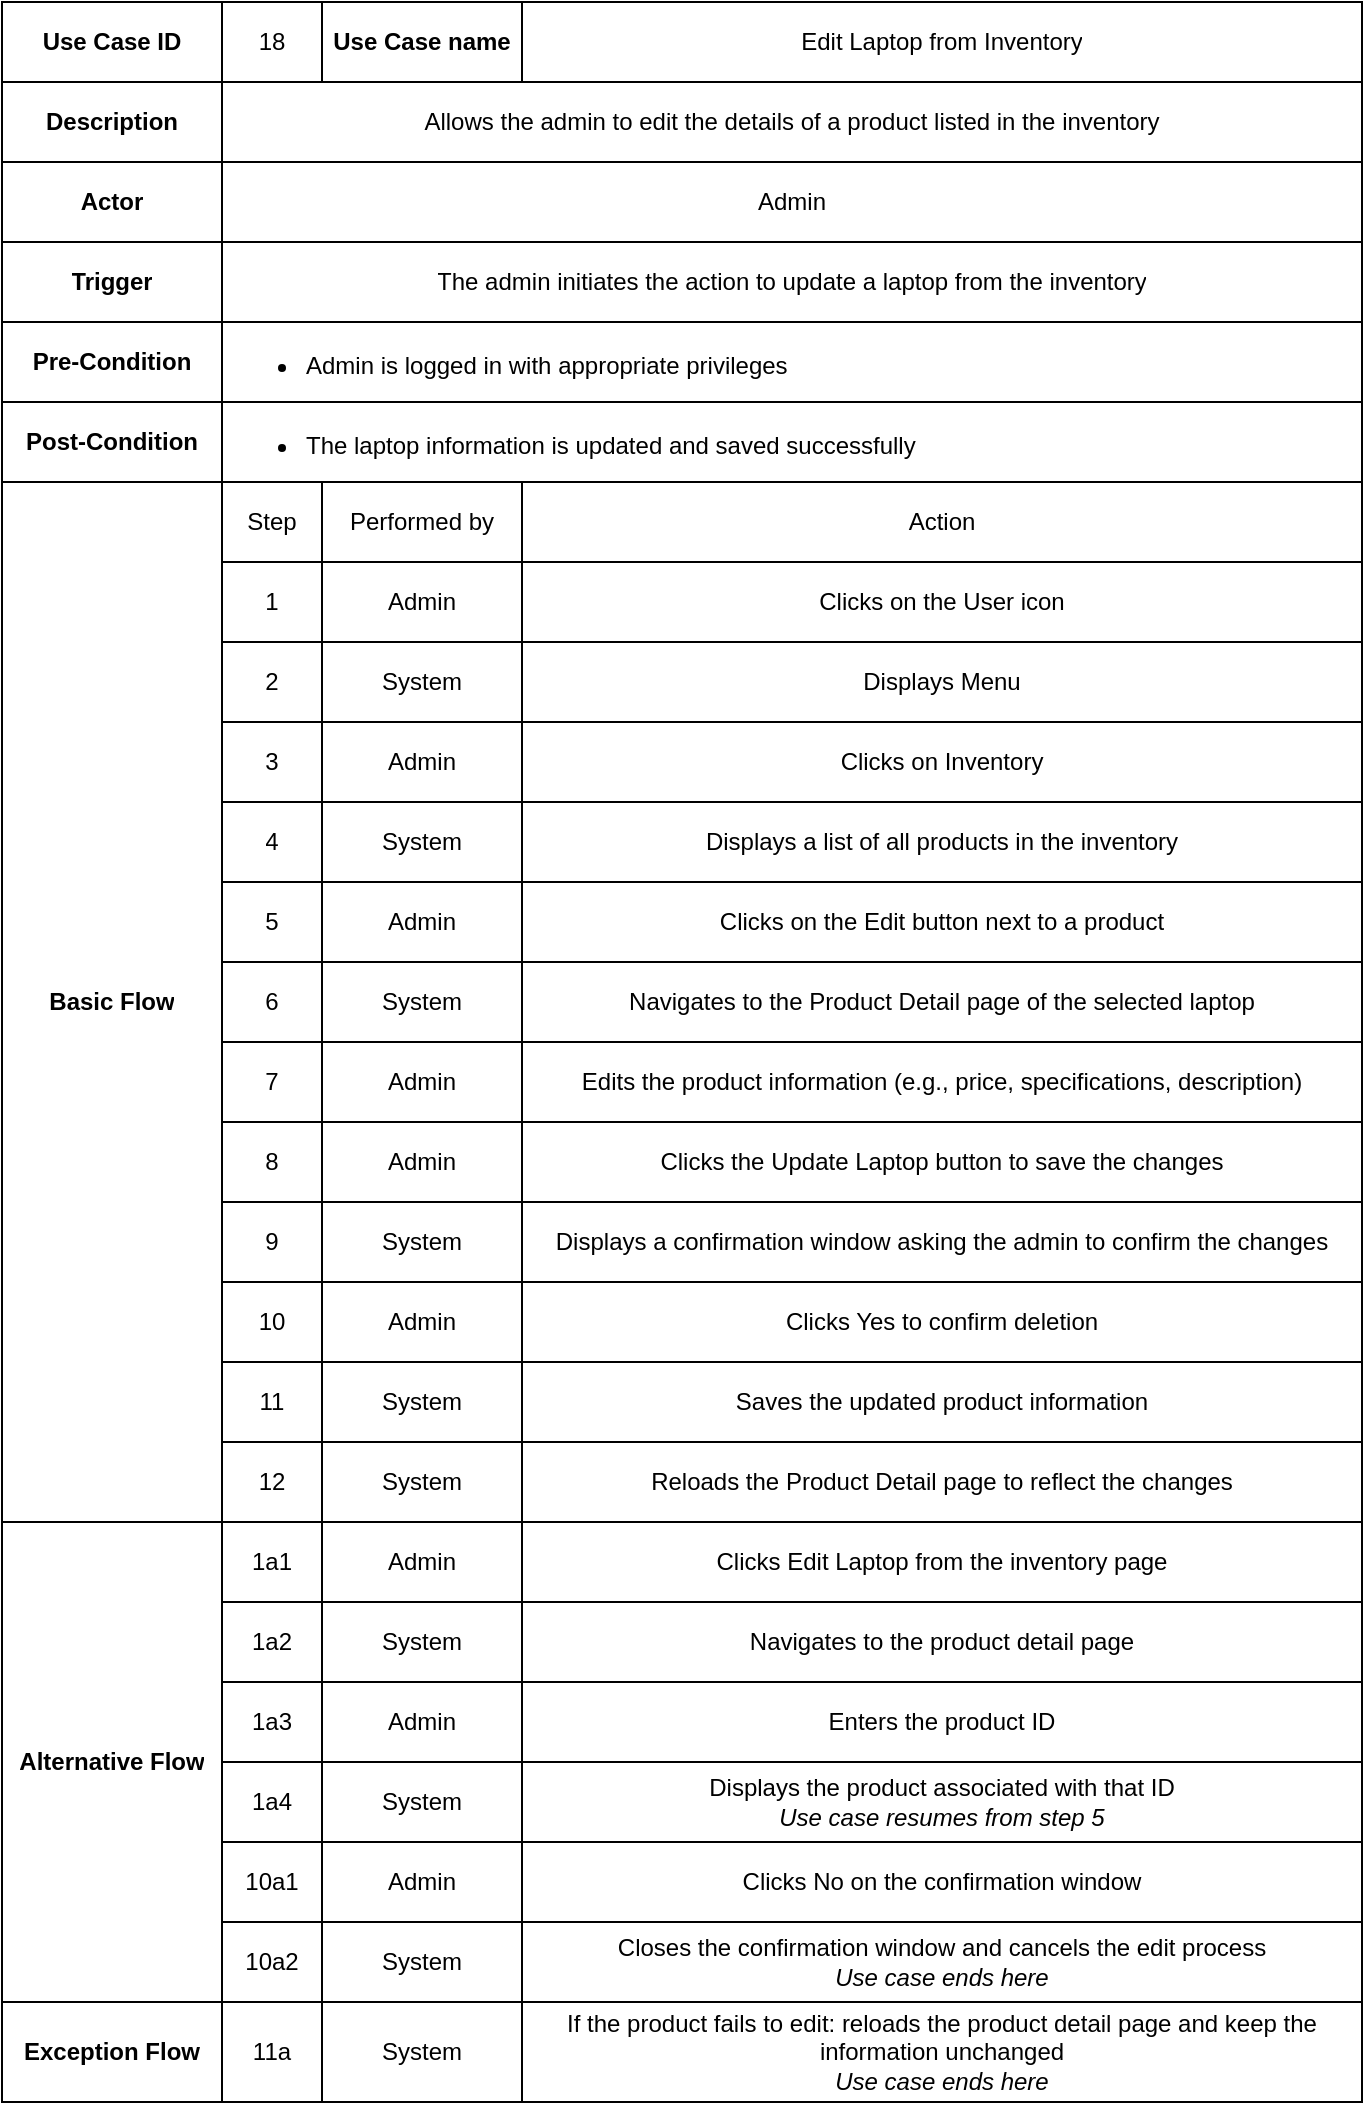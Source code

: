 <mxfile version="27.0.2">
  <diagram name="Page-1" id="t0oPoA8JW2VqA-yJJ_0l">
    <mxGraphModel dx="806" dy="483" grid="1" gridSize="10" guides="1" tooltips="1" connect="1" arrows="1" fold="1" page="1" pageScale="1" pageWidth="850" pageHeight="1100" math="0" shadow="0">
      <root>
        <mxCell id="0" />
        <mxCell id="1" parent="0" />
        <mxCell id="TJ8h7UZi5Kc5QOQq1z57-1" value="" style="shape=table;startSize=0;container=1;collapsible=0;childLayout=tableLayout;fontStyle=0" vertex="1" parent="1">
          <mxGeometry x="85" y="120" width="680" height="1050" as="geometry" />
        </mxCell>
        <mxCell id="TJ8h7UZi5Kc5QOQq1z57-2" value="" style="shape=tableRow;horizontal=0;startSize=0;swimlaneHead=0;swimlaneBody=0;strokeColor=inherit;top=0;left=0;bottom=0;right=0;collapsible=0;dropTarget=0;fillColor=none;points=[[0,0.5],[1,0.5]];portConstraint=eastwest;" vertex="1" parent="TJ8h7UZi5Kc5QOQq1z57-1">
          <mxGeometry width="680" height="40" as="geometry" />
        </mxCell>
        <mxCell id="TJ8h7UZi5Kc5QOQq1z57-3" value="Use Case ID" style="shape=partialRectangle;html=1;whiteSpace=wrap;connectable=0;strokeColor=inherit;overflow=hidden;fillColor=none;top=0;left=0;bottom=0;right=0;pointerEvents=1;fontStyle=1" vertex="1" parent="TJ8h7UZi5Kc5QOQq1z57-2">
          <mxGeometry width="110" height="40" as="geometry">
            <mxRectangle width="110" height="40" as="alternateBounds" />
          </mxGeometry>
        </mxCell>
        <mxCell id="TJ8h7UZi5Kc5QOQq1z57-4" value="18" style="shape=partialRectangle;html=1;whiteSpace=wrap;connectable=0;strokeColor=inherit;overflow=hidden;fillColor=none;top=0;left=0;bottom=0;right=0;pointerEvents=1;" vertex="1" parent="TJ8h7UZi5Kc5QOQq1z57-2">
          <mxGeometry x="110" width="50" height="40" as="geometry">
            <mxRectangle width="50" height="40" as="alternateBounds" />
          </mxGeometry>
        </mxCell>
        <mxCell id="TJ8h7UZi5Kc5QOQq1z57-5" value="Use Case name" style="shape=partialRectangle;html=1;whiteSpace=wrap;connectable=0;strokeColor=inherit;overflow=hidden;fillColor=none;top=0;left=0;bottom=0;right=0;pointerEvents=1;fontStyle=1" vertex="1" parent="TJ8h7UZi5Kc5QOQq1z57-2">
          <mxGeometry x="160" width="100" height="40" as="geometry">
            <mxRectangle width="100" height="40" as="alternateBounds" />
          </mxGeometry>
        </mxCell>
        <mxCell id="TJ8h7UZi5Kc5QOQq1z57-6" value="Edit Laptop from Inventory" style="shape=partialRectangle;html=1;whiteSpace=wrap;connectable=0;strokeColor=inherit;overflow=hidden;fillColor=none;top=0;left=0;bottom=0;right=0;pointerEvents=1;" vertex="1" parent="TJ8h7UZi5Kc5QOQq1z57-2">
          <mxGeometry x="260" width="420" height="40" as="geometry">
            <mxRectangle width="420" height="40" as="alternateBounds" />
          </mxGeometry>
        </mxCell>
        <mxCell id="TJ8h7UZi5Kc5QOQq1z57-7" style="shape=tableRow;horizontal=0;startSize=0;swimlaneHead=0;swimlaneBody=0;strokeColor=inherit;top=0;left=0;bottom=0;right=0;collapsible=0;dropTarget=0;fillColor=none;points=[[0,0.5],[1,0.5]];portConstraint=eastwest;" vertex="1" parent="TJ8h7UZi5Kc5QOQq1z57-1">
          <mxGeometry y="40" width="680" height="40" as="geometry" />
        </mxCell>
        <mxCell id="TJ8h7UZi5Kc5QOQq1z57-8" value="Description" style="shape=partialRectangle;html=1;whiteSpace=wrap;connectable=0;strokeColor=inherit;overflow=hidden;fillColor=none;top=0;left=0;bottom=0;right=0;pointerEvents=1;fontStyle=1" vertex="1" parent="TJ8h7UZi5Kc5QOQq1z57-7">
          <mxGeometry width="110" height="40" as="geometry">
            <mxRectangle width="110" height="40" as="alternateBounds" />
          </mxGeometry>
        </mxCell>
        <mxCell id="TJ8h7UZi5Kc5QOQq1z57-9" value="Allows the admin to edit the details of a product listed in the inventory" style="shape=partialRectangle;html=1;whiteSpace=wrap;connectable=0;strokeColor=inherit;overflow=hidden;fillColor=none;top=0;left=0;bottom=0;right=0;pointerEvents=1;rowspan=1;colspan=3;" vertex="1" parent="TJ8h7UZi5Kc5QOQq1z57-7">
          <mxGeometry x="110" width="570" height="40" as="geometry">
            <mxRectangle width="50" height="40" as="alternateBounds" />
          </mxGeometry>
        </mxCell>
        <mxCell id="TJ8h7UZi5Kc5QOQq1z57-10" style="shape=partialRectangle;html=1;whiteSpace=wrap;connectable=0;strokeColor=inherit;overflow=hidden;fillColor=none;top=0;left=0;bottom=0;right=0;pointerEvents=1;" vertex="1" visible="0" parent="TJ8h7UZi5Kc5QOQq1z57-7">
          <mxGeometry x="160" width="100" height="40" as="geometry">
            <mxRectangle width="100" height="40" as="alternateBounds" />
          </mxGeometry>
        </mxCell>
        <mxCell id="TJ8h7UZi5Kc5QOQq1z57-11" style="shape=partialRectangle;html=1;whiteSpace=wrap;connectable=0;strokeColor=inherit;overflow=hidden;fillColor=none;top=0;left=0;bottom=0;right=0;pointerEvents=1;" vertex="1" visible="0" parent="TJ8h7UZi5Kc5QOQq1z57-7">
          <mxGeometry x="260" width="420" height="40" as="geometry">
            <mxRectangle width="420" height="40" as="alternateBounds" />
          </mxGeometry>
        </mxCell>
        <mxCell id="TJ8h7UZi5Kc5QOQq1z57-12" value="" style="shape=tableRow;horizontal=0;startSize=0;swimlaneHead=0;swimlaneBody=0;strokeColor=inherit;top=0;left=0;bottom=0;right=0;collapsible=0;dropTarget=0;fillColor=none;points=[[0,0.5],[1,0.5]];portConstraint=eastwest;" vertex="1" parent="TJ8h7UZi5Kc5QOQq1z57-1">
          <mxGeometry y="80" width="680" height="40" as="geometry" />
        </mxCell>
        <mxCell id="TJ8h7UZi5Kc5QOQq1z57-13" value="Actor" style="shape=partialRectangle;html=1;whiteSpace=wrap;connectable=0;strokeColor=inherit;overflow=hidden;fillColor=none;top=0;left=0;bottom=0;right=0;pointerEvents=1;fontStyle=1" vertex="1" parent="TJ8h7UZi5Kc5QOQq1z57-12">
          <mxGeometry width="110" height="40" as="geometry">
            <mxRectangle width="110" height="40" as="alternateBounds" />
          </mxGeometry>
        </mxCell>
        <mxCell id="TJ8h7UZi5Kc5QOQq1z57-14" value="Admin" style="shape=partialRectangle;html=1;whiteSpace=wrap;connectable=0;strokeColor=inherit;overflow=hidden;fillColor=none;top=0;left=0;bottom=0;right=0;pointerEvents=1;rowspan=1;colspan=3;" vertex="1" parent="TJ8h7UZi5Kc5QOQq1z57-12">
          <mxGeometry x="110" width="570" height="40" as="geometry">
            <mxRectangle width="50" height="40" as="alternateBounds" />
          </mxGeometry>
        </mxCell>
        <mxCell id="TJ8h7UZi5Kc5QOQq1z57-15" value="" style="shape=partialRectangle;html=1;whiteSpace=wrap;connectable=0;strokeColor=inherit;overflow=hidden;fillColor=none;top=0;left=0;bottom=0;right=0;pointerEvents=1;" vertex="1" visible="0" parent="TJ8h7UZi5Kc5QOQq1z57-12">
          <mxGeometry x="160" width="100" height="40" as="geometry">
            <mxRectangle width="100" height="40" as="alternateBounds" />
          </mxGeometry>
        </mxCell>
        <mxCell id="TJ8h7UZi5Kc5QOQq1z57-16" value="" style="shape=partialRectangle;html=1;whiteSpace=wrap;connectable=0;strokeColor=inherit;overflow=hidden;fillColor=none;top=0;left=0;bottom=0;right=0;pointerEvents=1;" vertex="1" visible="0" parent="TJ8h7UZi5Kc5QOQq1z57-12">
          <mxGeometry x="260" width="420" height="40" as="geometry">
            <mxRectangle width="420" height="40" as="alternateBounds" />
          </mxGeometry>
        </mxCell>
        <mxCell id="TJ8h7UZi5Kc5QOQq1z57-17" style="shape=tableRow;horizontal=0;startSize=0;swimlaneHead=0;swimlaneBody=0;strokeColor=inherit;top=0;left=0;bottom=0;right=0;collapsible=0;dropTarget=0;fillColor=none;points=[[0,0.5],[1,0.5]];portConstraint=eastwest;" vertex="1" parent="TJ8h7UZi5Kc5QOQq1z57-1">
          <mxGeometry y="120" width="680" height="40" as="geometry" />
        </mxCell>
        <mxCell id="TJ8h7UZi5Kc5QOQq1z57-18" value="Trigger" style="shape=partialRectangle;html=1;whiteSpace=wrap;connectable=0;strokeColor=inherit;overflow=hidden;fillColor=none;top=0;left=0;bottom=0;right=0;pointerEvents=1;fontStyle=1" vertex="1" parent="TJ8h7UZi5Kc5QOQq1z57-17">
          <mxGeometry width="110" height="40" as="geometry">
            <mxRectangle width="110" height="40" as="alternateBounds" />
          </mxGeometry>
        </mxCell>
        <mxCell id="TJ8h7UZi5Kc5QOQq1z57-19" value="The admin initiates the action to update a laptop from the inventory" style="shape=partialRectangle;html=1;whiteSpace=wrap;connectable=0;strokeColor=inherit;overflow=hidden;fillColor=none;top=0;left=0;bottom=0;right=0;pointerEvents=1;rowspan=1;colspan=3;" vertex="1" parent="TJ8h7UZi5Kc5QOQq1z57-17">
          <mxGeometry x="110" width="570" height="40" as="geometry">
            <mxRectangle width="50" height="40" as="alternateBounds" />
          </mxGeometry>
        </mxCell>
        <mxCell id="TJ8h7UZi5Kc5QOQq1z57-20" style="shape=partialRectangle;html=1;whiteSpace=wrap;connectable=0;strokeColor=inherit;overflow=hidden;fillColor=none;top=0;left=0;bottom=0;right=0;pointerEvents=1;" vertex="1" visible="0" parent="TJ8h7UZi5Kc5QOQq1z57-17">
          <mxGeometry x="160" width="100" height="40" as="geometry">
            <mxRectangle width="100" height="40" as="alternateBounds" />
          </mxGeometry>
        </mxCell>
        <mxCell id="TJ8h7UZi5Kc5QOQq1z57-21" style="shape=partialRectangle;html=1;whiteSpace=wrap;connectable=0;strokeColor=inherit;overflow=hidden;fillColor=none;top=0;left=0;bottom=0;right=0;pointerEvents=1;" vertex="1" visible="0" parent="TJ8h7UZi5Kc5QOQq1z57-17">
          <mxGeometry x="260" width="420" height="40" as="geometry">
            <mxRectangle width="420" height="40" as="alternateBounds" />
          </mxGeometry>
        </mxCell>
        <mxCell id="TJ8h7UZi5Kc5QOQq1z57-22" value="" style="shape=tableRow;horizontal=0;startSize=0;swimlaneHead=0;swimlaneBody=0;strokeColor=inherit;top=0;left=0;bottom=0;right=0;collapsible=0;dropTarget=0;fillColor=none;points=[[0,0.5],[1,0.5]];portConstraint=eastwest;" vertex="1" parent="TJ8h7UZi5Kc5QOQq1z57-1">
          <mxGeometry y="160" width="680" height="40" as="geometry" />
        </mxCell>
        <mxCell id="TJ8h7UZi5Kc5QOQq1z57-23" value="Pre-Condition" style="shape=partialRectangle;html=1;whiteSpace=wrap;connectable=0;strokeColor=inherit;overflow=hidden;fillColor=none;top=0;left=0;bottom=0;right=0;pointerEvents=1;fontStyle=1" vertex="1" parent="TJ8h7UZi5Kc5QOQq1z57-22">
          <mxGeometry width="110" height="40" as="geometry">
            <mxRectangle width="110" height="40" as="alternateBounds" />
          </mxGeometry>
        </mxCell>
        <mxCell id="TJ8h7UZi5Kc5QOQq1z57-24" value="&lt;ul style=&quot;&quot;&gt;&lt;li&gt;Admin is logged in with appropriate privileges&lt;/li&gt;&lt;/ul&gt;" style="shape=partialRectangle;html=1;whiteSpace=wrap;connectable=0;strokeColor=inherit;overflow=hidden;fillColor=none;top=0;left=0;bottom=0;right=0;pointerEvents=1;rowspan=1;colspan=3;align=left;" vertex="1" parent="TJ8h7UZi5Kc5QOQq1z57-22">
          <mxGeometry x="110" width="570" height="40" as="geometry">
            <mxRectangle width="50" height="40" as="alternateBounds" />
          </mxGeometry>
        </mxCell>
        <mxCell id="TJ8h7UZi5Kc5QOQq1z57-25" value="" style="shape=partialRectangle;html=1;whiteSpace=wrap;connectable=0;strokeColor=inherit;overflow=hidden;fillColor=none;top=0;left=0;bottom=0;right=0;pointerEvents=1;" vertex="1" visible="0" parent="TJ8h7UZi5Kc5QOQq1z57-22">
          <mxGeometry x="160" width="100" height="40" as="geometry">
            <mxRectangle width="100" height="40" as="alternateBounds" />
          </mxGeometry>
        </mxCell>
        <mxCell id="TJ8h7UZi5Kc5QOQq1z57-26" value="" style="shape=partialRectangle;html=1;whiteSpace=wrap;connectable=0;strokeColor=inherit;overflow=hidden;fillColor=none;top=0;left=0;bottom=0;right=0;pointerEvents=1;" vertex="1" visible="0" parent="TJ8h7UZi5Kc5QOQq1z57-22">
          <mxGeometry x="260" width="420" height="40" as="geometry">
            <mxRectangle width="420" height="40" as="alternateBounds" />
          </mxGeometry>
        </mxCell>
        <mxCell id="TJ8h7UZi5Kc5QOQq1z57-27" style="shape=tableRow;horizontal=0;startSize=0;swimlaneHead=0;swimlaneBody=0;strokeColor=inherit;top=0;left=0;bottom=0;right=0;collapsible=0;dropTarget=0;fillColor=none;points=[[0,0.5],[1,0.5]];portConstraint=eastwest;" vertex="1" parent="TJ8h7UZi5Kc5QOQq1z57-1">
          <mxGeometry y="200" width="680" height="40" as="geometry" />
        </mxCell>
        <mxCell id="TJ8h7UZi5Kc5QOQq1z57-28" value="Post-Condition" style="shape=partialRectangle;html=1;whiteSpace=wrap;connectable=0;strokeColor=inherit;overflow=hidden;fillColor=none;top=0;left=0;bottom=0;right=0;pointerEvents=1;fontStyle=1" vertex="1" parent="TJ8h7UZi5Kc5QOQq1z57-27">
          <mxGeometry width="110" height="40" as="geometry">
            <mxRectangle width="110" height="40" as="alternateBounds" />
          </mxGeometry>
        </mxCell>
        <mxCell id="TJ8h7UZi5Kc5QOQq1z57-29" value="&lt;ul&gt;&lt;li&gt;The laptop information is updated and saved successfully&lt;/li&gt;&lt;/ul&gt;" style="shape=partialRectangle;html=1;whiteSpace=wrap;connectable=0;strokeColor=inherit;overflow=hidden;fillColor=none;top=0;left=0;bottom=0;right=0;pointerEvents=1;rowspan=1;colspan=3;align=left;" vertex="1" parent="TJ8h7UZi5Kc5QOQq1z57-27">
          <mxGeometry x="110" width="570" height="40" as="geometry">
            <mxRectangle width="50" height="40" as="alternateBounds" />
          </mxGeometry>
        </mxCell>
        <mxCell id="TJ8h7UZi5Kc5QOQq1z57-30" style="shape=partialRectangle;html=1;whiteSpace=wrap;connectable=0;strokeColor=inherit;overflow=hidden;fillColor=none;top=0;left=0;bottom=0;right=0;pointerEvents=1;" vertex="1" visible="0" parent="TJ8h7UZi5Kc5QOQq1z57-27">
          <mxGeometry x="160" width="100" height="40" as="geometry">
            <mxRectangle width="100" height="40" as="alternateBounds" />
          </mxGeometry>
        </mxCell>
        <mxCell id="TJ8h7UZi5Kc5QOQq1z57-31" style="shape=partialRectangle;html=1;whiteSpace=wrap;connectable=0;strokeColor=inherit;overflow=hidden;fillColor=none;top=0;left=0;bottom=0;right=0;pointerEvents=1;" vertex="1" visible="0" parent="TJ8h7UZi5Kc5QOQq1z57-27">
          <mxGeometry x="260" width="420" height="40" as="geometry">
            <mxRectangle width="420" height="40" as="alternateBounds" />
          </mxGeometry>
        </mxCell>
        <mxCell id="TJ8h7UZi5Kc5QOQq1z57-32" value="" style="shape=tableRow;horizontal=0;startSize=0;swimlaneHead=0;swimlaneBody=0;strokeColor=inherit;top=0;left=0;bottom=0;right=0;collapsible=0;dropTarget=0;fillColor=none;points=[[0,0.5],[1,0.5]];portConstraint=eastwest;" vertex="1" parent="TJ8h7UZi5Kc5QOQq1z57-1">
          <mxGeometry y="240" width="680" height="40" as="geometry" />
        </mxCell>
        <mxCell id="TJ8h7UZi5Kc5QOQq1z57-33" value="Basic Flow" style="shape=partialRectangle;html=1;whiteSpace=wrap;connectable=0;strokeColor=inherit;overflow=hidden;fillColor=none;top=0;left=0;bottom=0;right=0;pointerEvents=1;fontStyle=1;rowspan=13;colspan=1;" vertex="1" parent="TJ8h7UZi5Kc5QOQq1z57-32">
          <mxGeometry width="110" height="520" as="geometry">
            <mxRectangle width="110" height="40" as="alternateBounds" />
          </mxGeometry>
        </mxCell>
        <mxCell id="TJ8h7UZi5Kc5QOQq1z57-34" value="Step" style="shape=partialRectangle;html=1;whiteSpace=wrap;connectable=0;strokeColor=inherit;overflow=hidden;fillColor=none;top=0;left=0;bottom=0;right=0;pointerEvents=1;" vertex="1" parent="TJ8h7UZi5Kc5QOQq1z57-32">
          <mxGeometry x="110" width="50" height="40" as="geometry">
            <mxRectangle width="50" height="40" as="alternateBounds" />
          </mxGeometry>
        </mxCell>
        <mxCell id="TJ8h7UZi5Kc5QOQq1z57-35" value="Performed by" style="shape=partialRectangle;html=1;whiteSpace=wrap;connectable=0;strokeColor=inherit;overflow=hidden;fillColor=none;top=0;left=0;bottom=0;right=0;pointerEvents=1;" vertex="1" parent="TJ8h7UZi5Kc5QOQq1z57-32">
          <mxGeometry x="160" width="100" height="40" as="geometry">
            <mxRectangle width="100" height="40" as="alternateBounds" />
          </mxGeometry>
        </mxCell>
        <mxCell id="TJ8h7UZi5Kc5QOQq1z57-36" value="Action" style="shape=partialRectangle;html=1;whiteSpace=wrap;connectable=0;strokeColor=inherit;overflow=hidden;fillColor=none;top=0;left=0;bottom=0;right=0;pointerEvents=1;" vertex="1" parent="TJ8h7UZi5Kc5QOQq1z57-32">
          <mxGeometry x="260" width="420" height="40" as="geometry">
            <mxRectangle width="420" height="40" as="alternateBounds" />
          </mxGeometry>
        </mxCell>
        <mxCell id="TJ8h7UZi5Kc5QOQq1z57-37" value="" style="shape=tableRow;horizontal=0;startSize=0;swimlaneHead=0;swimlaneBody=0;strokeColor=inherit;top=0;left=0;bottom=0;right=0;collapsible=0;dropTarget=0;fillColor=none;points=[[0,0.5],[1,0.5]];portConstraint=eastwest;" vertex="1" parent="TJ8h7UZi5Kc5QOQq1z57-1">
          <mxGeometry y="280" width="680" height="40" as="geometry" />
        </mxCell>
        <mxCell id="TJ8h7UZi5Kc5QOQq1z57-38" value="" style="shape=partialRectangle;html=1;whiteSpace=wrap;connectable=0;strokeColor=inherit;overflow=hidden;fillColor=none;top=0;left=0;bottom=0;right=0;pointerEvents=1;fontStyle=1" vertex="1" visible="0" parent="TJ8h7UZi5Kc5QOQq1z57-37">
          <mxGeometry width="110" height="40" as="geometry">
            <mxRectangle width="110" height="40" as="alternateBounds" />
          </mxGeometry>
        </mxCell>
        <mxCell id="TJ8h7UZi5Kc5QOQq1z57-39" value="1" style="shape=partialRectangle;html=1;whiteSpace=wrap;connectable=0;strokeColor=inherit;overflow=hidden;fillColor=none;top=0;left=0;bottom=0;right=0;pointerEvents=1;" vertex="1" parent="TJ8h7UZi5Kc5QOQq1z57-37">
          <mxGeometry x="110" width="50" height="40" as="geometry">
            <mxRectangle width="50" height="40" as="alternateBounds" />
          </mxGeometry>
        </mxCell>
        <mxCell id="TJ8h7UZi5Kc5QOQq1z57-40" value="Admin" style="shape=partialRectangle;html=1;whiteSpace=wrap;connectable=0;strokeColor=inherit;overflow=hidden;fillColor=none;top=0;left=0;bottom=0;right=0;pointerEvents=1;" vertex="1" parent="TJ8h7UZi5Kc5QOQq1z57-37">
          <mxGeometry x="160" width="100" height="40" as="geometry">
            <mxRectangle width="100" height="40" as="alternateBounds" />
          </mxGeometry>
        </mxCell>
        <mxCell id="TJ8h7UZi5Kc5QOQq1z57-41" value="Clicks on the User icon" style="shape=partialRectangle;html=1;whiteSpace=wrap;connectable=0;strokeColor=inherit;overflow=hidden;fillColor=none;top=0;left=0;bottom=0;right=0;pointerEvents=1;fontStyle=0" vertex="1" parent="TJ8h7UZi5Kc5QOQq1z57-37">
          <mxGeometry x="260" width="420" height="40" as="geometry">
            <mxRectangle width="420" height="40" as="alternateBounds" />
          </mxGeometry>
        </mxCell>
        <mxCell id="TJ8h7UZi5Kc5QOQq1z57-42" value="" style="shape=tableRow;horizontal=0;startSize=0;swimlaneHead=0;swimlaneBody=0;strokeColor=inherit;top=0;left=0;bottom=0;right=0;collapsible=0;dropTarget=0;fillColor=none;points=[[0,0.5],[1,0.5]];portConstraint=eastwest;" vertex="1" parent="TJ8h7UZi5Kc5QOQq1z57-1">
          <mxGeometry y="320" width="680" height="40" as="geometry" />
        </mxCell>
        <mxCell id="TJ8h7UZi5Kc5QOQq1z57-43" value="" style="shape=partialRectangle;html=1;whiteSpace=wrap;connectable=0;strokeColor=inherit;overflow=hidden;fillColor=none;top=0;left=0;bottom=0;right=0;pointerEvents=1;fontStyle=1" vertex="1" visible="0" parent="TJ8h7UZi5Kc5QOQq1z57-42">
          <mxGeometry width="110" height="40" as="geometry">
            <mxRectangle width="110" height="40" as="alternateBounds" />
          </mxGeometry>
        </mxCell>
        <mxCell id="TJ8h7UZi5Kc5QOQq1z57-44" value="2" style="shape=partialRectangle;html=1;whiteSpace=wrap;connectable=0;strokeColor=inherit;overflow=hidden;fillColor=none;top=0;left=0;bottom=0;right=0;pointerEvents=1;" vertex="1" parent="TJ8h7UZi5Kc5QOQq1z57-42">
          <mxGeometry x="110" width="50" height="40" as="geometry">
            <mxRectangle width="50" height="40" as="alternateBounds" />
          </mxGeometry>
        </mxCell>
        <mxCell id="TJ8h7UZi5Kc5QOQq1z57-45" value="System" style="shape=partialRectangle;html=1;whiteSpace=wrap;connectable=0;strokeColor=inherit;overflow=hidden;fillColor=none;top=0;left=0;bottom=0;right=0;pointerEvents=1;" vertex="1" parent="TJ8h7UZi5Kc5QOQq1z57-42">
          <mxGeometry x="160" width="100" height="40" as="geometry">
            <mxRectangle width="100" height="40" as="alternateBounds" />
          </mxGeometry>
        </mxCell>
        <mxCell id="TJ8h7UZi5Kc5QOQq1z57-46" value="Displays Menu" style="shape=partialRectangle;html=1;whiteSpace=wrap;connectable=0;strokeColor=inherit;overflow=hidden;fillColor=none;top=0;left=0;bottom=0;right=0;pointerEvents=1;fontStyle=0" vertex="1" parent="TJ8h7UZi5Kc5QOQq1z57-42">
          <mxGeometry x="260" width="420" height="40" as="geometry">
            <mxRectangle width="420" height="40" as="alternateBounds" />
          </mxGeometry>
        </mxCell>
        <mxCell id="TJ8h7UZi5Kc5QOQq1z57-47" value="" style="shape=tableRow;horizontal=0;startSize=0;swimlaneHead=0;swimlaneBody=0;strokeColor=inherit;top=0;left=0;bottom=0;right=0;collapsible=0;dropTarget=0;fillColor=none;points=[[0,0.5],[1,0.5]];portConstraint=eastwest;" vertex="1" parent="TJ8h7UZi5Kc5QOQq1z57-1">
          <mxGeometry y="360" width="680" height="40" as="geometry" />
        </mxCell>
        <mxCell id="TJ8h7UZi5Kc5QOQq1z57-48" value="" style="shape=partialRectangle;html=1;whiteSpace=wrap;connectable=0;strokeColor=inherit;overflow=hidden;fillColor=none;top=0;left=0;bottom=0;right=0;pointerEvents=1;fontStyle=1" vertex="1" visible="0" parent="TJ8h7UZi5Kc5QOQq1z57-47">
          <mxGeometry width="110" height="40" as="geometry">
            <mxRectangle width="110" height="40" as="alternateBounds" />
          </mxGeometry>
        </mxCell>
        <mxCell id="TJ8h7UZi5Kc5QOQq1z57-49" value="3" style="shape=partialRectangle;html=1;whiteSpace=wrap;connectable=0;strokeColor=inherit;overflow=hidden;fillColor=none;top=0;left=0;bottom=0;right=0;pointerEvents=1;" vertex="1" parent="TJ8h7UZi5Kc5QOQq1z57-47">
          <mxGeometry x="110" width="50" height="40" as="geometry">
            <mxRectangle width="50" height="40" as="alternateBounds" />
          </mxGeometry>
        </mxCell>
        <mxCell id="TJ8h7UZi5Kc5QOQq1z57-50" value="Admin" style="shape=partialRectangle;html=1;whiteSpace=wrap;connectable=0;strokeColor=inherit;overflow=hidden;fillColor=none;top=0;left=0;bottom=0;right=0;pointerEvents=1;" vertex="1" parent="TJ8h7UZi5Kc5QOQq1z57-47">
          <mxGeometry x="160" width="100" height="40" as="geometry">
            <mxRectangle width="100" height="40" as="alternateBounds" />
          </mxGeometry>
        </mxCell>
        <mxCell id="TJ8h7UZi5Kc5QOQq1z57-51" value="Clicks on &lt;span data-end=&quot;445&quot; data-start=&quot;432&quot;&gt;Inventory&lt;/span&gt;" style="shape=partialRectangle;html=1;whiteSpace=wrap;connectable=0;strokeColor=inherit;overflow=hidden;fillColor=none;top=0;left=0;bottom=0;right=0;pointerEvents=1;" vertex="1" parent="TJ8h7UZi5Kc5QOQq1z57-47">
          <mxGeometry x="260" width="420" height="40" as="geometry">
            <mxRectangle width="420" height="40" as="alternateBounds" />
          </mxGeometry>
        </mxCell>
        <mxCell id="TJ8h7UZi5Kc5QOQq1z57-52" style="shape=tableRow;horizontal=0;startSize=0;swimlaneHead=0;swimlaneBody=0;strokeColor=inherit;top=0;left=0;bottom=0;right=0;collapsible=0;dropTarget=0;fillColor=none;points=[[0,0.5],[1,0.5]];portConstraint=eastwest;" vertex="1" parent="TJ8h7UZi5Kc5QOQq1z57-1">
          <mxGeometry y="400" width="680" height="40" as="geometry" />
        </mxCell>
        <mxCell id="TJ8h7UZi5Kc5QOQq1z57-53" style="shape=partialRectangle;html=1;whiteSpace=wrap;connectable=0;strokeColor=inherit;overflow=hidden;fillColor=none;top=0;left=0;bottom=0;right=0;pointerEvents=1;fontStyle=1" vertex="1" visible="0" parent="TJ8h7UZi5Kc5QOQq1z57-52">
          <mxGeometry width="110" height="40" as="geometry">
            <mxRectangle width="110" height="40" as="alternateBounds" />
          </mxGeometry>
        </mxCell>
        <mxCell id="TJ8h7UZi5Kc5QOQq1z57-54" value="4" style="shape=partialRectangle;html=1;whiteSpace=wrap;connectable=0;strokeColor=inherit;overflow=hidden;fillColor=none;top=0;left=0;bottom=0;right=0;pointerEvents=1;" vertex="1" parent="TJ8h7UZi5Kc5QOQq1z57-52">
          <mxGeometry x="110" width="50" height="40" as="geometry">
            <mxRectangle width="50" height="40" as="alternateBounds" />
          </mxGeometry>
        </mxCell>
        <mxCell id="TJ8h7UZi5Kc5QOQq1z57-55" value="System" style="shape=partialRectangle;html=1;whiteSpace=wrap;connectable=0;strokeColor=inherit;overflow=hidden;fillColor=none;top=0;left=0;bottom=0;right=0;pointerEvents=1;" vertex="1" parent="TJ8h7UZi5Kc5QOQq1z57-52">
          <mxGeometry x="160" width="100" height="40" as="geometry">
            <mxRectangle width="100" height="40" as="alternateBounds" />
          </mxGeometry>
        </mxCell>
        <mxCell id="TJ8h7UZi5Kc5QOQq1z57-56" value="Displays a list of all products in the inventory" style="shape=partialRectangle;html=1;whiteSpace=wrap;connectable=0;strokeColor=inherit;overflow=hidden;fillColor=none;top=0;left=0;bottom=0;right=0;pointerEvents=1;" vertex="1" parent="TJ8h7UZi5Kc5QOQq1z57-52">
          <mxGeometry x="260" width="420" height="40" as="geometry">
            <mxRectangle width="420" height="40" as="alternateBounds" />
          </mxGeometry>
        </mxCell>
        <mxCell id="TJ8h7UZi5Kc5QOQq1z57-57" style="shape=tableRow;horizontal=0;startSize=0;swimlaneHead=0;swimlaneBody=0;strokeColor=inherit;top=0;left=0;bottom=0;right=0;collapsible=0;dropTarget=0;fillColor=none;points=[[0,0.5],[1,0.5]];portConstraint=eastwest;" vertex="1" parent="TJ8h7UZi5Kc5QOQq1z57-1">
          <mxGeometry y="440" width="680" height="40" as="geometry" />
        </mxCell>
        <mxCell id="TJ8h7UZi5Kc5QOQq1z57-58" style="shape=partialRectangle;html=1;whiteSpace=wrap;connectable=0;strokeColor=inherit;overflow=hidden;fillColor=none;top=0;left=0;bottom=0;right=0;pointerEvents=1;fontStyle=1" vertex="1" visible="0" parent="TJ8h7UZi5Kc5QOQq1z57-57">
          <mxGeometry width="110" height="40" as="geometry">
            <mxRectangle width="110" height="40" as="alternateBounds" />
          </mxGeometry>
        </mxCell>
        <mxCell id="TJ8h7UZi5Kc5QOQq1z57-59" value="5" style="shape=partialRectangle;html=1;whiteSpace=wrap;connectable=0;strokeColor=inherit;overflow=hidden;fillColor=none;top=0;left=0;bottom=0;right=0;pointerEvents=1;" vertex="1" parent="TJ8h7UZi5Kc5QOQq1z57-57">
          <mxGeometry x="110" width="50" height="40" as="geometry">
            <mxRectangle width="50" height="40" as="alternateBounds" />
          </mxGeometry>
        </mxCell>
        <mxCell id="TJ8h7UZi5Kc5QOQq1z57-60" value="Admin" style="shape=partialRectangle;html=1;whiteSpace=wrap;connectable=0;strokeColor=inherit;overflow=hidden;fillColor=none;top=0;left=0;bottom=0;right=0;pointerEvents=1;" vertex="1" parent="TJ8h7UZi5Kc5QOQq1z57-57">
          <mxGeometry x="160" width="100" height="40" as="geometry">
            <mxRectangle width="100" height="40" as="alternateBounds" />
          </mxGeometry>
        </mxCell>
        <mxCell id="TJ8h7UZi5Kc5QOQq1z57-61" value="Clicks on the Edit button next to a product" style="shape=partialRectangle;html=1;whiteSpace=wrap;connectable=0;strokeColor=inherit;overflow=hidden;fillColor=none;top=0;left=0;bottom=0;right=0;pointerEvents=1;" vertex="1" parent="TJ8h7UZi5Kc5QOQq1z57-57">
          <mxGeometry x="260" width="420" height="40" as="geometry">
            <mxRectangle width="420" height="40" as="alternateBounds" />
          </mxGeometry>
        </mxCell>
        <mxCell id="TJ8h7UZi5Kc5QOQq1z57-62" style="shape=tableRow;horizontal=0;startSize=0;swimlaneHead=0;swimlaneBody=0;strokeColor=inherit;top=0;left=0;bottom=0;right=0;collapsible=0;dropTarget=0;fillColor=none;points=[[0,0.5],[1,0.5]];portConstraint=eastwest;" vertex="1" parent="TJ8h7UZi5Kc5QOQq1z57-1">
          <mxGeometry y="480" width="680" height="40" as="geometry" />
        </mxCell>
        <mxCell id="TJ8h7UZi5Kc5QOQq1z57-63" style="shape=partialRectangle;html=1;whiteSpace=wrap;connectable=0;strokeColor=inherit;overflow=hidden;fillColor=none;top=0;left=0;bottom=0;right=0;pointerEvents=1;fontStyle=1" vertex="1" visible="0" parent="TJ8h7UZi5Kc5QOQq1z57-62">
          <mxGeometry width="110" height="40" as="geometry">
            <mxRectangle width="110" height="40" as="alternateBounds" />
          </mxGeometry>
        </mxCell>
        <mxCell id="TJ8h7UZi5Kc5QOQq1z57-64" value="6" style="shape=partialRectangle;html=1;whiteSpace=wrap;connectable=0;strokeColor=inherit;overflow=hidden;fillColor=none;top=0;left=0;bottom=0;right=0;pointerEvents=1;" vertex="1" parent="TJ8h7UZi5Kc5QOQq1z57-62">
          <mxGeometry x="110" width="50" height="40" as="geometry">
            <mxRectangle width="50" height="40" as="alternateBounds" />
          </mxGeometry>
        </mxCell>
        <mxCell id="TJ8h7UZi5Kc5QOQq1z57-65" value="System" style="shape=partialRectangle;html=1;whiteSpace=wrap;connectable=0;strokeColor=inherit;overflow=hidden;fillColor=none;top=0;left=0;bottom=0;right=0;pointerEvents=1;" vertex="1" parent="TJ8h7UZi5Kc5QOQq1z57-62">
          <mxGeometry x="160" width="100" height="40" as="geometry">
            <mxRectangle width="100" height="40" as="alternateBounds" />
          </mxGeometry>
        </mxCell>
        <mxCell id="TJ8h7UZi5Kc5QOQq1z57-66" value="Navigates to the &lt;span data-end=&quot;362&quot; data-start=&quot;344&quot;&gt;Product Detail&lt;/span&gt; page of the selected laptop" style="shape=partialRectangle;html=1;whiteSpace=wrap;connectable=0;strokeColor=inherit;overflow=hidden;fillColor=none;top=0;left=0;bottom=0;right=0;pointerEvents=1;" vertex="1" parent="TJ8h7UZi5Kc5QOQq1z57-62">
          <mxGeometry x="260" width="420" height="40" as="geometry">
            <mxRectangle width="420" height="40" as="alternateBounds" />
          </mxGeometry>
        </mxCell>
        <mxCell id="TJ8h7UZi5Kc5QOQq1z57-127" style="shape=tableRow;horizontal=0;startSize=0;swimlaneHead=0;swimlaneBody=0;strokeColor=inherit;top=0;left=0;bottom=0;right=0;collapsible=0;dropTarget=0;fillColor=none;points=[[0,0.5],[1,0.5]];portConstraint=eastwest;" vertex="1" parent="TJ8h7UZi5Kc5QOQq1z57-1">
          <mxGeometry y="520" width="680" height="40" as="geometry" />
        </mxCell>
        <mxCell id="TJ8h7UZi5Kc5QOQq1z57-128" style="shape=partialRectangle;html=1;whiteSpace=wrap;connectable=0;strokeColor=inherit;overflow=hidden;fillColor=none;top=0;left=0;bottom=0;right=0;pointerEvents=1;fontStyle=1" vertex="1" visible="0" parent="TJ8h7UZi5Kc5QOQq1z57-127">
          <mxGeometry width="110" height="40" as="geometry">
            <mxRectangle width="110" height="40" as="alternateBounds" />
          </mxGeometry>
        </mxCell>
        <mxCell id="TJ8h7UZi5Kc5QOQq1z57-129" value="7" style="shape=partialRectangle;html=1;whiteSpace=wrap;connectable=0;strokeColor=inherit;overflow=hidden;fillColor=none;top=0;left=0;bottom=0;right=0;pointerEvents=1;" vertex="1" parent="TJ8h7UZi5Kc5QOQq1z57-127">
          <mxGeometry x="110" width="50" height="40" as="geometry">
            <mxRectangle width="50" height="40" as="alternateBounds" />
          </mxGeometry>
        </mxCell>
        <mxCell id="TJ8h7UZi5Kc5QOQq1z57-130" value="Admin" style="shape=partialRectangle;html=1;whiteSpace=wrap;connectable=0;strokeColor=inherit;overflow=hidden;fillColor=none;top=0;left=0;bottom=0;right=0;pointerEvents=1;" vertex="1" parent="TJ8h7UZi5Kc5QOQq1z57-127">
          <mxGeometry x="160" width="100" height="40" as="geometry">
            <mxRectangle width="100" height="40" as="alternateBounds" />
          </mxGeometry>
        </mxCell>
        <mxCell id="TJ8h7UZi5Kc5QOQq1z57-131" value="Edits the product information (e.g., price, specifications, description)" style="shape=partialRectangle;html=1;whiteSpace=wrap;connectable=0;strokeColor=inherit;overflow=hidden;fillColor=none;top=0;left=0;bottom=0;right=0;pointerEvents=1;" vertex="1" parent="TJ8h7UZi5Kc5QOQq1z57-127">
          <mxGeometry x="260" width="420" height="40" as="geometry">
            <mxRectangle width="420" height="40" as="alternateBounds" />
          </mxGeometry>
        </mxCell>
        <mxCell id="TJ8h7UZi5Kc5QOQq1z57-122" style="shape=tableRow;horizontal=0;startSize=0;swimlaneHead=0;swimlaneBody=0;strokeColor=inherit;top=0;left=0;bottom=0;right=0;collapsible=0;dropTarget=0;fillColor=none;points=[[0,0.5],[1,0.5]];portConstraint=eastwest;" vertex="1" parent="TJ8h7UZi5Kc5QOQq1z57-1">
          <mxGeometry y="560" width="680" height="40" as="geometry" />
        </mxCell>
        <mxCell id="TJ8h7UZi5Kc5QOQq1z57-123" style="shape=partialRectangle;html=1;whiteSpace=wrap;connectable=0;strokeColor=inherit;overflow=hidden;fillColor=none;top=0;left=0;bottom=0;right=0;pointerEvents=1;fontStyle=1" vertex="1" visible="0" parent="TJ8h7UZi5Kc5QOQq1z57-122">
          <mxGeometry width="110" height="40" as="geometry">
            <mxRectangle width="110" height="40" as="alternateBounds" />
          </mxGeometry>
        </mxCell>
        <mxCell id="TJ8h7UZi5Kc5QOQq1z57-124" value="8" style="shape=partialRectangle;html=1;whiteSpace=wrap;connectable=0;strokeColor=inherit;overflow=hidden;fillColor=none;top=0;left=0;bottom=0;right=0;pointerEvents=1;" vertex="1" parent="TJ8h7UZi5Kc5QOQq1z57-122">
          <mxGeometry x="110" width="50" height="40" as="geometry">
            <mxRectangle width="50" height="40" as="alternateBounds" />
          </mxGeometry>
        </mxCell>
        <mxCell id="TJ8h7UZi5Kc5QOQq1z57-125" value="Admin" style="shape=partialRectangle;html=1;whiteSpace=wrap;connectable=0;strokeColor=inherit;overflow=hidden;fillColor=none;top=0;left=0;bottom=0;right=0;pointerEvents=1;" vertex="1" parent="TJ8h7UZi5Kc5QOQq1z57-122">
          <mxGeometry x="160" width="100" height="40" as="geometry">
            <mxRectangle width="100" height="40" as="alternateBounds" />
          </mxGeometry>
        </mxCell>
        <mxCell id="TJ8h7UZi5Kc5QOQq1z57-126" value="Clicks the &lt;span data-end=&quot;526&quot; data-start=&quot;509&quot;&gt;Update Laptop&lt;/span&gt; button to save the changes" style="shape=partialRectangle;html=1;whiteSpace=wrap;connectable=0;strokeColor=inherit;overflow=hidden;fillColor=none;top=0;left=0;bottom=0;right=0;pointerEvents=1;" vertex="1" parent="TJ8h7UZi5Kc5QOQq1z57-122">
          <mxGeometry x="260" width="420" height="40" as="geometry">
            <mxRectangle width="420" height="40" as="alternateBounds" />
          </mxGeometry>
        </mxCell>
        <mxCell id="TJ8h7UZi5Kc5QOQq1z57-117" style="shape=tableRow;horizontal=0;startSize=0;swimlaneHead=0;swimlaneBody=0;strokeColor=inherit;top=0;left=0;bottom=0;right=0;collapsible=0;dropTarget=0;fillColor=none;points=[[0,0.5],[1,0.5]];portConstraint=eastwest;" vertex="1" parent="TJ8h7UZi5Kc5QOQq1z57-1">
          <mxGeometry y="600" width="680" height="40" as="geometry" />
        </mxCell>
        <mxCell id="TJ8h7UZi5Kc5QOQq1z57-118" style="shape=partialRectangle;html=1;whiteSpace=wrap;connectable=0;strokeColor=inherit;overflow=hidden;fillColor=none;top=0;left=0;bottom=0;right=0;pointerEvents=1;fontStyle=1" vertex="1" visible="0" parent="TJ8h7UZi5Kc5QOQq1z57-117">
          <mxGeometry width="110" height="40" as="geometry">
            <mxRectangle width="110" height="40" as="alternateBounds" />
          </mxGeometry>
        </mxCell>
        <mxCell id="TJ8h7UZi5Kc5QOQq1z57-119" value="9" style="shape=partialRectangle;html=1;whiteSpace=wrap;connectable=0;strokeColor=inherit;overflow=hidden;fillColor=none;top=0;left=0;bottom=0;right=0;pointerEvents=1;" vertex="1" parent="TJ8h7UZi5Kc5QOQq1z57-117">
          <mxGeometry x="110" width="50" height="40" as="geometry">
            <mxRectangle width="50" height="40" as="alternateBounds" />
          </mxGeometry>
        </mxCell>
        <mxCell id="TJ8h7UZi5Kc5QOQq1z57-120" value="System" style="shape=partialRectangle;html=1;whiteSpace=wrap;connectable=0;strokeColor=inherit;overflow=hidden;fillColor=none;top=0;left=0;bottom=0;right=0;pointerEvents=1;" vertex="1" parent="TJ8h7UZi5Kc5QOQq1z57-117">
          <mxGeometry x="160" width="100" height="40" as="geometry">
            <mxRectangle width="100" height="40" as="alternateBounds" />
          </mxGeometry>
        </mxCell>
        <mxCell id="TJ8h7UZi5Kc5QOQq1z57-121" value="Displays a confirmation window asking the admin to confirm the changes" style="shape=partialRectangle;html=1;whiteSpace=wrap;connectable=0;strokeColor=inherit;overflow=hidden;fillColor=none;top=0;left=0;bottom=0;right=0;pointerEvents=1;" vertex="1" parent="TJ8h7UZi5Kc5QOQq1z57-117">
          <mxGeometry x="260" width="420" height="40" as="geometry">
            <mxRectangle width="420" height="40" as="alternateBounds" />
          </mxGeometry>
        </mxCell>
        <mxCell id="TJ8h7UZi5Kc5QOQq1z57-67" style="shape=tableRow;horizontal=0;startSize=0;swimlaneHead=0;swimlaneBody=0;strokeColor=inherit;top=0;left=0;bottom=0;right=0;collapsible=0;dropTarget=0;fillColor=none;points=[[0,0.5],[1,0.5]];portConstraint=eastwest;" vertex="1" parent="TJ8h7UZi5Kc5QOQq1z57-1">
          <mxGeometry y="640" width="680" height="40" as="geometry" />
        </mxCell>
        <mxCell id="TJ8h7UZi5Kc5QOQq1z57-68" style="shape=partialRectangle;html=1;whiteSpace=wrap;connectable=0;strokeColor=inherit;overflow=hidden;fillColor=none;top=0;left=0;bottom=0;right=0;pointerEvents=1;fontStyle=1" vertex="1" visible="0" parent="TJ8h7UZi5Kc5QOQq1z57-67">
          <mxGeometry width="110" height="40" as="geometry">
            <mxRectangle width="110" height="40" as="alternateBounds" />
          </mxGeometry>
        </mxCell>
        <mxCell id="TJ8h7UZi5Kc5QOQq1z57-69" value="10" style="shape=partialRectangle;html=1;whiteSpace=wrap;connectable=0;strokeColor=inherit;overflow=hidden;fillColor=none;top=0;left=0;bottom=0;right=0;pointerEvents=1;" vertex="1" parent="TJ8h7UZi5Kc5QOQq1z57-67">
          <mxGeometry x="110" width="50" height="40" as="geometry">
            <mxRectangle width="50" height="40" as="alternateBounds" />
          </mxGeometry>
        </mxCell>
        <mxCell id="TJ8h7UZi5Kc5QOQq1z57-70" value="Admin" style="shape=partialRectangle;html=1;whiteSpace=wrap;connectable=0;strokeColor=inherit;overflow=hidden;fillColor=none;top=0;left=0;bottom=0;right=0;pointerEvents=1;" vertex="1" parent="TJ8h7UZi5Kc5QOQq1z57-67">
          <mxGeometry x="160" width="100" height="40" as="geometry">
            <mxRectangle width="100" height="40" as="alternateBounds" />
          </mxGeometry>
        </mxCell>
        <mxCell id="TJ8h7UZi5Kc5QOQq1z57-71" value="Clicks &lt;span data-end=&quot;715&quot; data-start=&quot;708&quot;&gt;Yes&lt;/span&gt; to confirm deletion" style="shape=partialRectangle;html=1;whiteSpace=wrap;connectable=0;strokeColor=inherit;overflow=hidden;fillColor=none;top=0;left=0;bottom=0;right=0;pointerEvents=1;" vertex="1" parent="TJ8h7UZi5Kc5QOQq1z57-67">
          <mxGeometry x="260" width="420" height="40" as="geometry">
            <mxRectangle width="420" height="40" as="alternateBounds" />
          </mxGeometry>
        </mxCell>
        <mxCell id="TJ8h7UZi5Kc5QOQq1z57-72" style="shape=tableRow;horizontal=0;startSize=0;swimlaneHead=0;swimlaneBody=0;strokeColor=inherit;top=0;left=0;bottom=0;right=0;collapsible=0;dropTarget=0;fillColor=none;points=[[0,0.5],[1,0.5]];portConstraint=eastwest;" vertex="1" parent="TJ8h7UZi5Kc5QOQq1z57-1">
          <mxGeometry y="680" width="680" height="40" as="geometry" />
        </mxCell>
        <mxCell id="TJ8h7UZi5Kc5QOQq1z57-73" style="shape=partialRectangle;html=1;whiteSpace=wrap;connectable=0;strokeColor=inherit;overflow=hidden;fillColor=none;top=0;left=0;bottom=0;right=0;pointerEvents=1;fontStyle=1" vertex="1" visible="0" parent="TJ8h7UZi5Kc5QOQq1z57-72">
          <mxGeometry width="110" height="40" as="geometry">
            <mxRectangle width="110" height="40" as="alternateBounds" />
          </mxGeometry>
        </mxCell>
        <mxCell id="TJ8h7UZi5Kc5QOQq1z57-74" value="11" style="shape=partialRectangle;html=1;whiteSpace=wrap;connectable=0;strokeColor=inherit;overflow=hidden;fillColor=none;top=0;left=0;bottom=0;right=0;pointerEvents=1;" vertex="1" parent="TJ8h7UZi5Kc5QOQq1z57-72">
          <mxGeometry x="110" width="50" height="40" as="geometry">
            <mxRectangle width="50" height="40" as="alternateBounds" />
          </mxGeometry>
        </mxCell>
        <mxCell id="TJ8h7UZi5Kc5QOQq1z57-75" value="System" style="shape=partialRectangle;html=1;whiteSpace=wrap;connectable=0;strokeColor=inherit;overflow=hidden;fillColor=none;top=0;left=0;bottom=0;right=0;pointerEvents=1;" vertex="1" parent="TJ8h7UZi5Kc5QOQq1z57-72">
          <mxGeometry x="160" width="100" height="40" as="geometry">
            <mxRectangle width="100" height="40" as="alternateBounds" />
          </mxGeometry>
        </mxCell>
        <mxCell id="TJ8h7UZi5Kc5QOQq1z57-76" value="Saves the updated product information" style="shape=partialRectangle;html=1;whiteSpace=wrap;connectable=0;strokeColor=inherit;overflow=hidden;fillColor=none;top=0;left=0;bottom=0;right=0;pointerEvents=1;" vertex="1" parent="TJ8h7UZi5Kc5QOQq1z57-72">
          <mxGeometry x="260" width="420" height="40" as="geometry">
            <mxRectangle width="420" height="40" as="alternateBounds" />
          </mxGeometry>
        </mxCell>
        <mxCell id="TJ8h7UZi5Kc5QOQq1z57-77" style="shape=tableRow;horizontal=0;startSize=0;swimlaneHead=0;swimlaneBody=0;strokeColor=inherit;top=0;left=0;bottom=0;right=0;collapsible=0;dropTarget=0;fillColor=none;points=[[0,0.5],[1,0.5]];portConstraint=eastwest;" vertex="1" parent="TJ8h7UZi5Kc5QOQq1z57-1">
          <mxGeometry y="720" width="680" height="40" as="geometry" />
        </mxCell>
        <mxCell id="TJ8h7UZi5Kc5QOQq1z57-78" style="shape=partialRectangle;html=1;whiteSpace=wrap;connectable=0;strokeColor=inherit;overflow=hidden;fillColor=none;top=0;left=0;bottom=0;right=0;pointerEvents=1;fontStyle=1" vertex="1" visible="0" parent="TJ8h7UZi5Kc5QOQq1z57-77">
          <mxGeometry width="110" height="40" as="geometry">
            <mxRectangle width="110" height="40" as="alternateBounds" />
          </mxGeometry>
        </mxCell>
        <mxCell id="TJ8h7UZi5Kc5QOQq1z57-79" value="12" style="shape=partialRectangle;html=1;whiteSpace=wrap;connectable=0;strokeColor=inherit;overflow=hidden;fillColor=none;top=0;left=0;bottom=0;right=0;pointerEvents=1;" vertex="1" parent="TJ8h7UZi5Kc5QOQq1z57-77">
          <mxGeometry x="110" width="50" height="40" as="geometry">
            <mxRectangle width="50" height="40" as="alternateBounds" />
          </mxGeometry>
        </mxCell>
        <mxCell id="TJ8h7UZi5Kc5QOQq1z57-80" value="System" style="shape=partialRectangle;html=1;whiteSpace=wrap;connectable=0;strokeColor=inherit;overflow=hidden;fillColor=none;top=0;left=0;bottom=0;right=0;pointerEvents=1;" vertex="1" parent="TJ8h7UZi5Kc5QOQq1z57-77">
          <mxGeometry x="160" width="100" height="40" as="geometry">
            <mxRectangle width="100" height="40" as="alternateBounds" />
          </mxGeometry>
        </mxCell>
        <mxCell id="TJ8h7UZi5Kc5QOQq1z57-81" value="Reloads the &lt;span data-end=&quot;811&quot; data-start=&quot;793&quot;&gt;Product Detail&lt;/span&gt; page to reflect the changes" style="shape=partialRectangle;html=1;whiteSpace=wrap;connectable=0;strokeColor=inherit;overflow=hidden;fillColor=none;top=0;left=0;bottom=0;right=0;pointerEvents=1;" vertex="1" parent="TJ8h7UZi5Kc5QOQq1z57-77">
          <mxGeometry x="260" width="420" height="40" as="geometry">
            <mxRectangle width="420" height="40" as="alternateBounds" />
          </mxGeometry>
        </mxCell>
        <mxCell id="TJ8h7UZi5Kc5QOQq1z57-82" style="shape=tableRow;horizontal=0;startSize=0;swimlaneHead=0;swimlaneBody=0;strokeColor=inherit;top=0;left=0;bottom=0;right=0;collapsible=0;dropTarget=0;fillColor=none;points=[[0,0.5],[1,0.5]];portConstraint=eastwest;" vertex="1" parent="TJ8h7UZi5Kc5QOQq1z57-1">
          <mxGeometry y="760" width="680" height="40" as="geometry" />
        </mxCell>
        <mxCell id="TJ8h7UZi5Kc5QOQq1z57-83" value="Alternative Flow" style="shape=partialRectangle;html=1;whiteSpace=wrap;connectable=0;strokeColor=inherit;overflow=hidden;fillColor=none;top=0;left=0;bottom=0;right=0;pointerEvents=1;fontStyle=1;rowspan=6;colspan=1;" vertex="1" parent="TJ8h7UZi5Kc5QOQq1z57-82">
          <mxGeometry width="110" height="240" as="geometry">
            <mxRectangle width="110" height="40" as="alternateBounds" />
          </mxGeometry>
        </mxCell>
        <mxCell id="TJ8h7UZi5Kc5QOQq1z57-84" value="1a1" style="shape=partialRectangle;html=1;whiteSpace=wrap;connectable=0;strokeColor=inherit;overflow=hidden;fillColor=none;top=0;left=0;bottom=0;right=0;pointerEvents=1;" vertex="1" parent="TJ8h7UZi5Kc5QOQq1z57-82">
          <mxGeometry x="110" width="50" height="40" as="geometry">
            <mxRectangle width="50" height="40" as="alternateBounds" />
          </mxGeometry>
        </mxCell>
        <mxCell id="TJ8h7UZi5Kc5QOQq1z57-85" value="Admin" style="shape=partialRectangle;html=1;whiteSpace=wrap;connectable=0;strokeColor=inherit;overflow=hidden;fillColor=none;top=0;left=0;bottom=0;right=0;pointerEvents=1;" vertex="1" parent="TJ8h7UZi5Kc5QOQq1z57-82">
          <mxGeometry x="160" width="100" height="40" as="geometry">
            <mxRectangle width="100" height="40" as="alternateBounds" />
          </mxGeometry>
        </mxCell>
        <mxCell id="TJ8h7UZi5Kc5QOQq1z57-86" value="Clicks Edit&lt;span data-end=&quot;941&quot; data-start=&quot;924&quot;&gt; Laptop&lt;/span&gt; from the inventory page" style="shape=partialRectangle;html=1;whiteSpace=wrap;connectable=0;strokeColor=inherit;overflow=hidden;fillColor=none;top=0;left=0;bottom=0;right=0;pointerEvents=1;" vertex="1" parent="TJ8h7UZi5Kc5QOQq1z57-82">
          <mxGeometry x="260" width="420" height="40" as="geometry">
            <mxRectangle width="420" height="40" as="alternateBounds" />
          </mxGeometry>
        </mxCell>
        <mxCell id="TJ8h7UZi5Kc5QOQq1z57-87" style="shape=tableRow;horizontal=0;startSize=0;swimlaneHead=0;swimlaneBody=0;strokeColor=inherit;top=0;left=0;bottom=0;right=0;collapsible=0;dropTarget=0;fillColor=none;points=[[0,0.5],[1,0.5]];portConstraint=eastwest;" vertex="1" parent="TJ8h7UZi5Kc5QOQq1z57-1">
          <mxGeometry y="800" width="680" height="40" as="geometry" />
        </mxCell>
        <mxCell id="TJ8h7UZi5Kc5QOQq1z57-88" style="shape=partialRectangle;html=1;whiteSpace=wrap;connectable=0;strokeColor=inherit;overflow=hidden;fillColor=none;top=0;left=0;bottom=0;right=0;pointerEvents=1;fontStyle=1" vertex="1" visible="0" parent="TJ8h7UZi5Kc5QOQq1z57-87">
          <mxGeometry width="110" height="40" as="geometry">
            <mxRectangle width="110" height="40" as="alternateBounds" />
          </mxGeometry>
        </mxCell>
        <mxCell id="TJ8h7UZi5Kc5QOQq1z57-89" value="1a2" style="shape=partialRectangle;html=1;whiteSpace=wrap;connectable=0;strokeColor=inherit;overflow=hidden;fillColor=none;top=0;left=0;bottom=0;right=0;pointerEvents=1;" vertex="1" parent="TJ8h7UZi5Kc5QOQq1z57-87">
          <mxGeometry x="110" width="50" height="40" as="geometry">
            <mxRectangle width="50" height="40" as="alternateBounds" />
          </mxGeometry>
        </mxCell>
        <mxCell id="TJ8h7UZi5Kc5QOQq1z57-90" value="System" style="shape=partialRectangle;html=1;whiteSpace=wrap;connectable=0;strokeColor=inherit;overflow=hidden;fillColor=none;top=0;left=0;bottom=0;right=0;pointerEvents=1;" vertex="1" parent="TJ8h7UZi5Kc5QOQq1z57-87">
          <mxGeometry x="160" width="100" height="40" as="geometry">
            <mxRectangle width="100" height="40" as="alternateBounds" />
          </mxGeometry>
        </mxCell>
        <mxCell id="TJ8h7UZi5Kc5QOQq1z57-91" value="Navigates to the product detail page" style="shape=partialRectangle;html=1;whiteSpace=wrap;connectable=0;strokeColor=inherit;overflow=hidden;fillColor=none;top=0;left=0;bottom=0;right=0;pointerEvents=1;" vertex="1" parent="TJ8h7UZi5Kc5QOQq1z57-87">
          <mxGeometry x="260" width="420" height="40" as="geometry">
            <mxRectangle width="420" height="40" as="alternateBounds" />
          </mxGeometry>
        </mxCell>
        <mxCell id="TJ8h7UZi5Kc5QOQq1z57-92" style="shape=tableRow;horizontal=0;startSize=0;swimlaneHead=0;swimlaneBody=0;strokeColor=inherit;top=0;left=0;bottom=0;right=0;collapsible=0;dropTarget=0;fillColor=none;points=[[0,0.5],[1,0.5]];portConstraint=eastwest;" vertex="1" parent="TJ8h7UZi5Kc5QOQq1z57-1">
          <mxGeometry y="840" width="680" height="40" as="geometry" />
        </mxCell>
        <mxCell id="TJ8h7UZi5Kc5QOQq1z57-93" style="shape=partialRectangle;html=1;whiteSpace=wrap;connectable=0;strokeColor=inherit;overflow=hidden;fillColor=none;top=0;left=0;bottom=0;right=0;pointerEvents=1;fontStyle=1" vertex="1" visible="0" parent="TJ8h7UZi5Kc5QOQq1z57-92">
          <mxGeometry width="110" height="40" as="geometry">
            <mxRectangle width="110" height="40" as="alternateBounds" />
          </mxGeometry>
        </mxCell>
        <mxCell id="TJ8h7UZi5Kc5QOQq1z57-94" value="1a3" style="shape=partialRectangle;html=1;whiteSpace=wrap;connectable=0;strokeColor=inherit;overflow=hidden;fillColor=none;top=0;left=0;bottom=0;right=0;pointerEvents=1;" vertex="1" parent="TJ8h7UZi5Kc5QOQq1z57-92">
          <mxGeometry x="110" width="50" height="40" as="geometry">
            <mxRectangle width="50" height="40" as="alternateBounds" />
          </mxGeometry>
        </mxCell>
        <mxCell id="TJ8h7UZi5Kc5QOQq1z57-95" value="Admin" style="shape=partialRectangle;html=1;whiteSpace=wrap;connectable=0;strokeColor=inherit;overflow=hidden;fillColor=none;top=0;left=0;bottom=0;right=0;pointerEvents=1;" vertex="1" parent="TJ8h7UZi5Kc5QOQq1z57-92">
          <mxGeometry x="160" width="100" height="40" as="geometry">
            <mxRectangle width="100" height="40" as="alternateBounds" />
          </mxGeometry>
        </mxCell>
        <mxCell id="TJ8h7UZi5Kc5QOQq1z57-96" value="Enters the product ID" style="shape=partialRectangle;html=1;whiteSpace=wrap;connectable=0;strokeColor=inherit;overflow=hidden;fillColor=none;top=0;left=0;bottom=0;right=0;pointerEvents=1;" vertex="1" parent="TJ8h7UZi5Kc5QOQq1z57-92">
          <mxGeometry x="260" width="420" height="40" as="geometry">
            <mxRectangle width="420" height="40" as="alternateBounds" />
          </mxGeometry>
        </mxCell>
        <mxCell id="TJ8h7UZi5Kc5QOQq1z57-97" style="shape=tableRow;horizontal=0;startSize=0;swimlaneHead=0;swimlaneBody=0;strokeColor=inherit;top=0;left=0;bottom=0;right=0;collapsible=0;dropTarget=0;fillColor=none;points=[[0,0.5],[1,0.5]];portConstraint=eastwest;" vertex="1" parent="TJ8h7UZi5Kc5QOQq1z57-1">
          <mxGeometry y="880" width="680" height="40" as="geometry" />
        </mxCell>
        <mxCell id="TJ8h7UZi5Kc5QOQq1z57-98" style="shape=partialRectangle;html=1;whiteSpace=wrap;connectable=0;strokeColor=inherit;overflow=hidden;fillColor=none;top=0;left=0;bottom=0;right=0;pointerEvents=1;fontStyle=1" vertex="1" visible="0" parent="TJ8h7UZi5Kc5QOQq1z57-97">
          <mxGeometry width="110" height="40" as="geometry">
            <mxRectangle width="110" height="40" as="alternateBounds" />
          </mxGeometry>
        </mxCell>
        <mxCell id="TJ8h7UZi5Kc5QOQq1z57-99" value="1a4" style="shape=partialRectangle;html=1;whiteSpace=wrap;connectable=0;strokeColor=inherit;overflow=hidden;fillColor=none;top=0;left=0;bottom=0;right=0;pointerEvents=1;" vertex="1" parent="TJ8h7UZi5Kc5QOQq1z57-97">
          <mxGeometry x="110" width="50" height="40" as="geometry">
            <mxRectangle width="50" height="40" as="alternateBounds" />
          </mxGeometry>
        </mxCell>
        <mxCell id="TJ8h7UZi5Kc5QOQq1z57-100" value="System" style="shape=partialRectangle;html=1;whiteSpace=wrap;connectable=0;strokeColor=inherit;overflow=hidden;fillColor=none;top=0;left=0;bottom=0;right=0;pointerEvents=1;" vertex="1" parent="TJ8h7UZi5Kc5QOQq1z57-97">
          <mxGeometry x="160" width="100" height="40" as="geometry">
            <mxRectangle width="100" height="40" as="alternateBounds" />
          </mxGeometry>
        </mxCell>
        <mxCell id="TJ8h7UZi5Kc5QOQq1z57-101" value="&lt;div&gt;Displays the product associated with that ID&lt;/div&gt;&lt;div&gt;&lt;i&gt;Use case resumes from step 5&lt;/i&gt;&lt;/div&gt;" style="shape=partialRectangle;html=1;whiteSpace=wrap;connectable=0;strokeColor=inherit;overflow=hidden;fillColor=none;top=0;left=0;bottom=0;right=0;pointerEvents=1;" vertex="1" parent="TJ8h7UZi5Kc5QOQq1z57-97">
          <mxGeometry x="260" width="420" height="40" as="geometry">
            <mxRectangle width="420" height="40" as="alternateBounds" />
          </mxGeometry>
        </mxCell>
        <mxCell id="TJ8h7UZi5Kc5QOQq1z57-102" style="shape=tableRow;horizontal=0;startSize=0;swimlaneHead=0;swimlaneBody=0;strokeColor=inherit;top=0;left=0;bottom=0;right=0;collapsible=0;dropTarget=0;fillColor=none;points=[[0,0.5],[1,0.5]];portConstraint=eastwest;" vertex="1" parent="TJ8h7UZi5Kc5QOQq1z57-1">
          <mxGeometry y="920" width="680" height="40" as="geometry" />
        </mxCell>
        <mxCell id="TJ8h7UZi5Kc5QOQq1z57-103" style="shape=partialRectangle;html=1;whiteSpace=wrap;connectable=0;strokeColor=inherit;overflow=hidden;fillColor=none;top=0;left=0;bottom=0;right=0;pointerEvents=1;fontStyle=1" vertex="1" visible="0" parent="TJ8h7UZi5Kc5QOQq1z57-102">
          <mxGeometry width="110" height="40" as="geometry">
            <mxRectangle width="110" height="40" as="alternateBounds" />
          </mxGeometry>
        </mxCell>
        <mxCell id="TJ8h7UZi5Kc5QOQq1z57-104" value="10a1" style="shape=partialRectangle;html=1;whiteSpace=wrap;connectable=0;strokeColor=inherit;overflow=hidden;fillColor=none;top=0;left=0;bottom=0;right=0;pointerEvents=1;" vertex="1" parent="TJ8h7UZi5Kc5QOQq1z57-102">
          <mxGeometry x="110" width="50" height="40" as="geometry">
            <mxRectangle width="50" height="40" as="alternateBounds" />
          </mxGeometry>
        </mxCell>
        <mxCell id="TJ8h7UZi5Kc5QOQq1z57-105" value="Admin" style="shape=partialRectangle;html=1;whiteSpace=wrap;connectable=0;strokeColor=inherit;overflow=hidden;fillColor=none;top=0;left=0;bottom=0;right=0;pointerEvents=1;" vertex="1" parent="TJ8h7UZi5Kc5QOQq1z57-102">
          <mxGeometry x="160" width="100" height="40" as="geometry">
            <mxRectangle width="100" height="40" as="alternateBounds" />
          </mxGeometry>
        </mxCell>
        <mxCell id="TJ8h7UZi5Kc5QOQq1z57-106" value="Clicks No on the confirmation window" style="shape=partialRectangle;html=1;whiteSpace=wrap;connectable=0;strokeColor=inherit;overflow=hidden;fillColor=none;top=0;left=0;bottom=0;right=0;pointerEvents=1;" vertex="1" parent="TJ8h7UZi5Kc5QOQq1z57-102">
          <mxGeometry x="260" width="420" height="40" as="geometry">
            <mxRectangle width="420" height="40" as="alternateBounds" />
          </mxGeometry>
        </mxCell>
        <mxCell id="TJ8h7UZi5Kc5QOQq1z57-107" style="shape=tableRow;horizontal=0;startSize=0;swimlaneHead=0;swimlaneBody=0;strokeColor=inherit;top=0;left=0;bottom=0;right=0;collapsible=0;dropTarget=0;fillColor=none;points=[[0,0.5],[1,0.5]];portConstraint=eastwest;" vertex="1" parent="TJ8h7UZi5Kc5QOQq1z57-1">
          <mxGeometry y="960" width="680" height="40" as="geometry" />
        </mxCell>
        <mxCell id="TJ8h7UZi5Kc5QOQq1z57-108" style="shape=partialRectangle;html=1;whiteSpace=wrap;connectable=0;strokeColor=inherit;overflow=hidden;fillColor=none;top=0;left=0;bottom=0;right=0;pointerEvents=1;fontStyle=1" vertex="1" visible="0" parent="TJ8h7UZi5Kc5QOQq1z57-107">
          <mxGeometry width="110" height="40" as="geometry">
            <mxRectangle width="110" height="40" as="alternateBounds" />
          </mxGeometry>
        </mxCell>
        <mxCell id="TJ8h7UZi5Kc5QOQq1z57-109" value="10a2" style="shape=partialRectangle;html=1;whiteSpace=wrap;connectable=0;strokeColor=inherit;overflow=hidden;fillColor=none;top=0;left=0;bottom=0;right=0;pointerEvents=1;" vertex="1" parent="TJ8h7UZi5Kc5QOQq1z57-107">
          <mxGeometry x="110" width="50" height="40" as="geometry">
            <mxRectangle width="50" height="40" as="alternateBounds" />
          </mxGeometry>
        </mxCell>
        <mxCell id="TJ8h7UZi5Kc5QOQq1z57-110" value="System" style="shape=partialRectangle;html=1;whiteSpace=wrap;connectable=0;strokeColor=inherit;overflow=hidden;fillColor=none;top=0;left=0;bottom=0;right=0;pointerEvents=1;" vertex="1" parent="TJ8h7UZi5Kc5QOQq1z57-107">
          <mxGeometry x="160" width="100" height="40" as="geometry">
            <mxRectangle width="100" height="40" as="alternateBounds" />
          </mxGeometry>
        </mxCell>
        <mxCell id="TJ8h7UZi5Kc5QOQq1z57-111" value="&lt;div&gt;Closes the confirmation window and cancels the edit process&lt;/div&gt;&lt;div&gt;&lt;i&gt;Use case ends here&lt;/i&gt;&lt;/div&gt;" style="shape=partialRectangle;html=1;whiteSpace=wrap;connectable=0;strokeColor=inherit;overflow=hidden;fillColor=none;top=0;left=0;bottom=0;right=0;pointerEvents=1;" vertex="1" parent="TJ8h7UZi5Kc5QOQq1z57-107">
          <mxGeometry x="260" width="420" height="40" as="geometry">
            <mxRectangle width="420" height="40" as="alternateBounds" />
          </mxGeometry>
        </mxCell>
        <mxCell id="TJ8h7UZi5Kc5QOQq1z57-112" style="shape=tableRow;horizontal=0;startSize=0;swimlaneHead=0;swimlaneBody=0;strokeColor=inherit;top=0;left=0;bottom=0;right=0;collapsible=0;dropTarget=0;fillColor=none;points=[[0,0.5],[1,0.5]];portConstraint=eastwest;" vertex="1" parent="TJ8h7UZi5Kc5QOQq1z57-1">
          <mxGeometry y="1000" width="680" height="50" as="geometry" />
        </mxCell>
        <mxCell id="TJ8h7UZi5Kc5QOQq1z57-113" value="Exception Flow" style="shape=partialRectangle;html=1;whiteSpace=wrap;connectable=0;strokeColor=inherit;overflow=hidden;fillColor=none;top=0;left=0;bottom=0;right=0;pointerEvents=1;fontStyle=1" vertex="1" parent="TJ8h7UZi5Kc5QOQq1z57-112">
          <mxGeometry width="110" height="50" as="geometry">
            <mxRectangle width="110" height="50" as="alternateBounds" />
          </mxGeometry>
        </mxCell>
        <mxCell id="TJ8h7UZi5Kc5QOQq1z57-114" value="11a" style="shape=partialRectangle;html=1;whiteSpace=wrap;connectable=0;strokeColor=inherit;overflow=hidden;fillColor=none;top=0;left=0;bottom=0;right=0;pointerEvents=1;" vertex="1" parent="TJ8h7UZi5Kc5QOQq1z57-112">
          <mxGeometry x="110" width="50" height="50" as="geometry">
            <mxRectangle width="50" height="50" as="alternateBounds" />
          </mxGeometry>
        </mxCell>
        <mxCell id="TJ8h7UZi5Kc5QOQq1z57-115" value="System" style="shape=partialRectangle;html=1;whiteSpace=wrap;connectable=0;strokeColor=inherit;overflow=hidden;fillColor=none;top=0;left=0;bottom=0;right=0;pointerEvents=1;" vertex="1" parent="TJ8h7UZi5Kc5QOQq1z57-112">
          <mxGeometry x="160" width="100" height="50" as="geometry">
            <mxRectangle width="100" height="50" as="alternateBounds" />
          </mxGeometry>
        </mxCell>
        <mxCell id="TJ8h7UZi5Kc5QOQq1z57-116" value="&lt;div&gt;If the product fails to edit: reloads the product detail page and keep the information unchanged&lt;/div&gt;&lt;i&gt;Use case ends here&lt;/i&gt;" style="shape=partialRectangle;html=1;whiteSpace=wrap;connectable=0;strokeColor=inherit;overflow=hidden;fillColor=none;top=0;left=0;bottom=0;right=0;pointerEvents=1;" vertex="1" parent="TJ8h7UZi5Kc5QOQq1z57-112">
          <mxGeometry x="260" width="420" height="50" as="geometry">
            <mxRectangle width="420" height="50" as="alternateBounds" />
          </mxGeometry>
        </mxCell>
      </root>
    </mxGraphModel>
  </diagram>
</mxfile>
